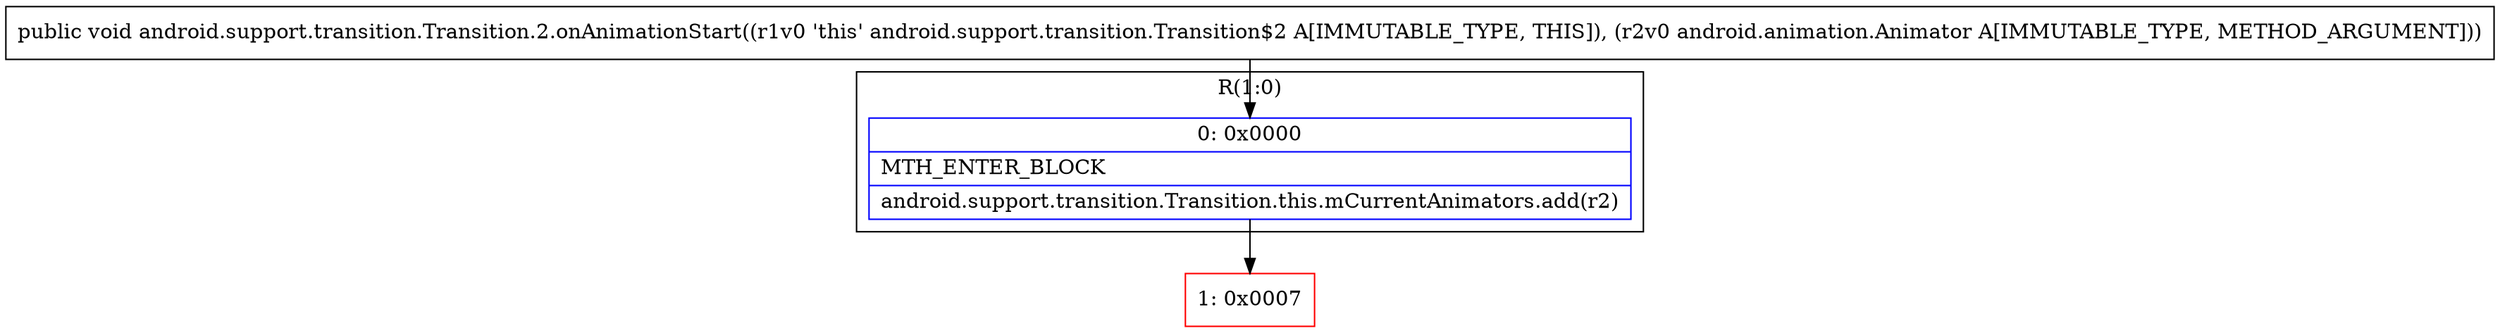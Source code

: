 digraph "CFG forandroid.support.transition.Transition.2.onAnimationStart(Landroid\/animation\/Animator;)V" {
subgraph cluster_Region_508159590 {
label = "R(1:0)";
node [shape=record,color=blue];
Node_0 [shape=record,label="{0\:\ 0x0000|MTH_ENTER_BLOCK\l|android.support.transition.Transition.this.mCurrentAnimators.add(r2)\l}"];
}
Node_1 [shape=record,color=red,label="{1\:\ 0x0007}"];
MethodNode[shape=record,label="{public void android.support.transition.Transition.2.onAnimationStart((r1v0 'this' android.support.transition.Transition$2 A[IMMUTABLE_TYPE, THIS]), (r2v0 android.animation.Animator A[IMMUTABLE_TYPE, METHOD_ARGUMENT])) }"];
MethodNode -> Node_0;
Node_0 -> Node_1;
}

